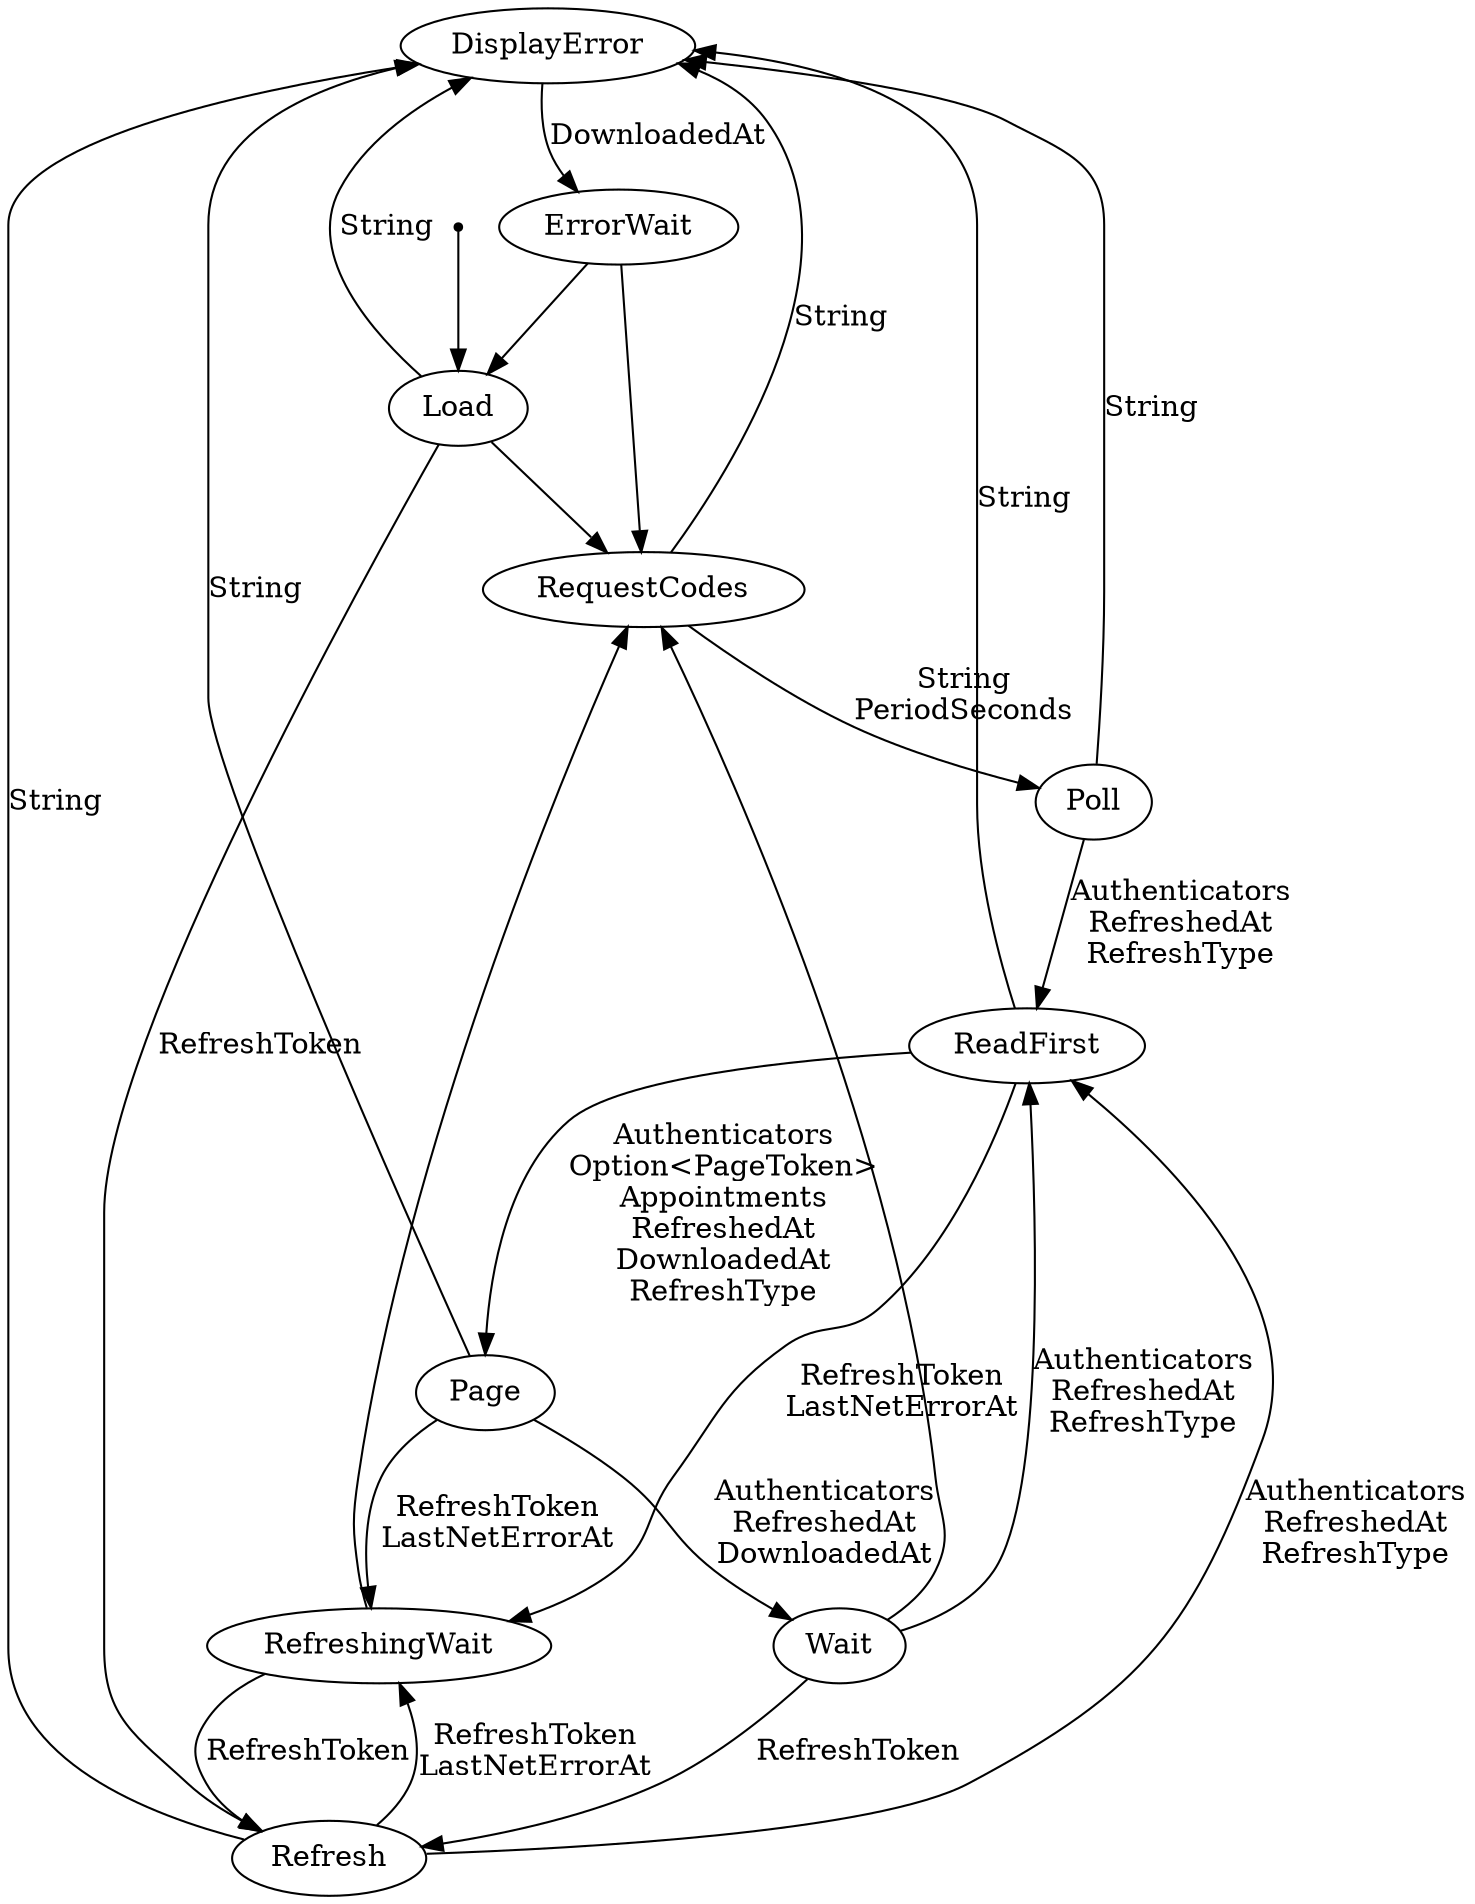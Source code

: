 digraph cal_stm {
    DisplayError[label="DisplayError"][shape="ellipse"];
    ErrorWait[label="ErrorWait"][shape="ellipse"];
    Load[label="Load"][shape="ellipse"];
    Page[label="Page"][shape="ellipse"];
    Poll[label="Poll"][shape="ellipse"];
    ReadFirst[label="ReadFirst"][shape="ellipse"];
    Refresh[label="Refresh"][shape="ellipse"];
    RefreshingWait[label="RefreshingWait"][shape="ellipse"];
    RequestCodes[label="RequestCodes"][shape="ellipse"];
    Wait[label="Wait"][shape="ellipse"];
    _start[label="_start"][shape="point"];
    _start -> Load[label=""];
    ErrorWait -> Load[label=""];
    DisplayError -> ErrorWait[label="DownloadedAt\n"];
    ErrorWait -> RequestCodes[label=""];
    Load -> RequestCodes[label=""];
    RefreshingWait -> RequestCodes[label=""];
    Wait -> RequestCodes[label=""];
    Load -> Refresh[label="RefreshToken\n"];
    RefreshingWait -> Refresh[label="RefreshToken\n"];
    Wait -> Refresh[label="RefreshToken\n"];
    Poll -> ReadFirst[label="Authenticators\nRefreshedAt\nRefreshType\n"];
    Refresh -> ReadFirst[label="Authenticators\nRefreshedAt\nRefreshType\n"];
    Wait -> ReadFirst[label="Authenticators\nRefreshedAt\nRefreshType\n"];
    RequestCodes -> Poll[label="String\nPeriodSeconds\n"];
    Load -> DisplayError[label="String\n"];
    Page -> DisplayError[label="String\n"];
    Poll -> DisplayError[label="String\n"];
    ReadFirst -> DisplayError[label="String\n"];
    Refresh -> DisplayError[label="String\n"];
    RequestCodes -> DisplayError[label="String\n"];
    ReadFirst -> Page[label="Authenticators\nOption<PageToken>\nAppointments\nRefreshedAt\nDownloadedAt\nRefreshType\n"];
    Page -> Wait[label="Authenticators\nRefreshedAt\nDownloadedAt\n"];
    Refresh -> RefreshingWait[label="RefreshToken\nLastNetErrorAt\n"];
    ReadFirst -> RefreshingWait[label="RefreshToken\nLastNetErrorAt\n"];
    Page -> RefreshingWait[label="RefreshToken\nLastNetErrorAt\n"];
}

